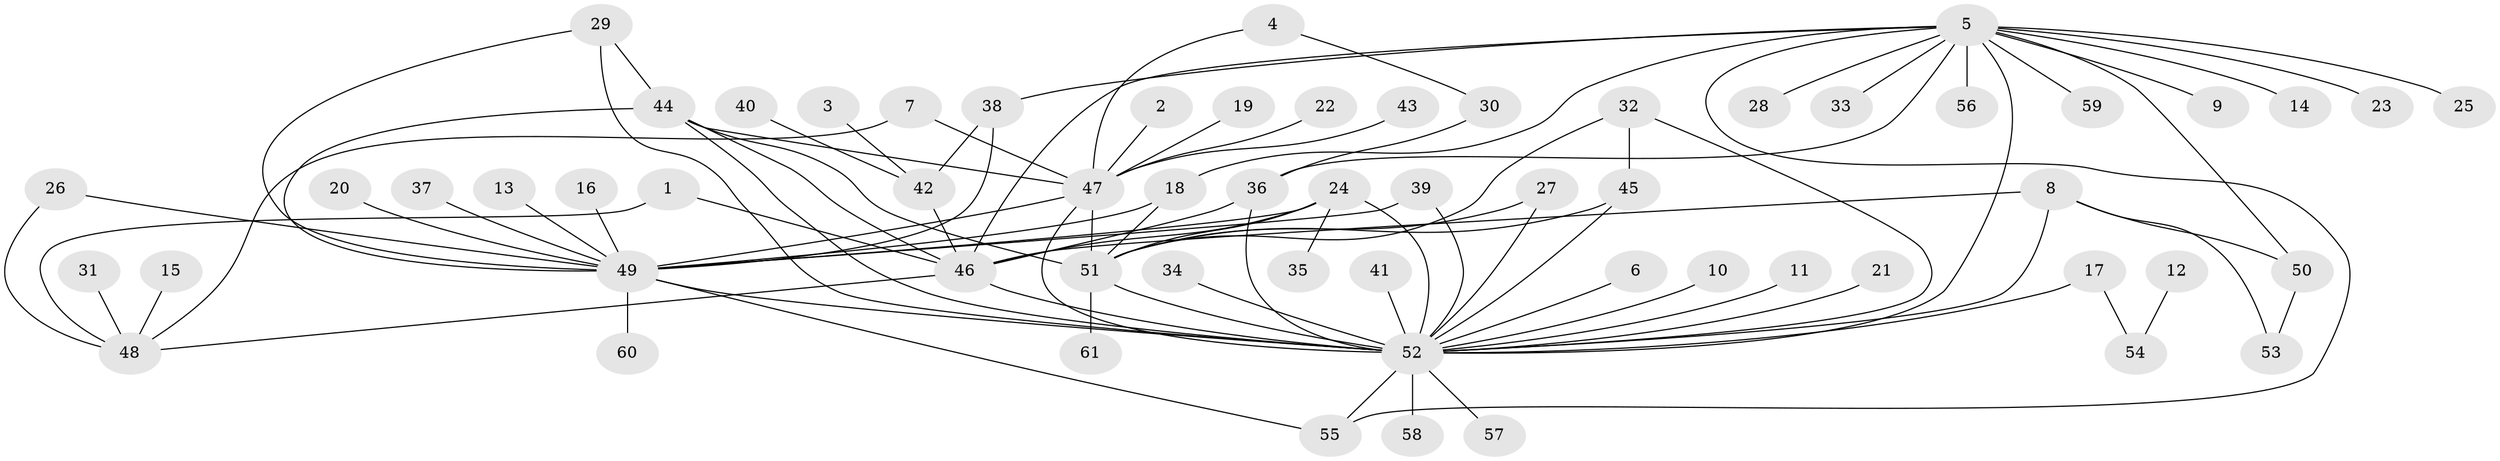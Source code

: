 // original degree distribution, {4: 0.0743801652892562, 13: 0.008264462809917356, 10: 0.008264462809917356, 24: 0.008264462809917356, 3: 0.1487603305785124, 2: 0.2644628099173554, 8: 0.008264462809917356, 9: 0.008264462809917356, 1: 0.4214876033057851, 5: 0.03305785123966942, 16: 0.008264462809917356, 11: 0.008264462809917356}
// Generated by graph-tools (version 1.1) at 2025/26/03/09/25 03:26:08]
// undirected, 61 vertices, 92 edges
graph export_dot {
graph [start="1"]
  node [color=gray90,style=filled];
  1;
  2;
  3;
  4;
  5;
  6;
  7;
  8;
  9;
  10;
  11;
  12;
  13;
  14;
  15;
  16;
  17;
  18;
  19;
  20;
  21;
  22;
  23;
  24;
  25;
  26;
  27;
  28;
  29;
  30;
  31;
  32;
  33;
  34;
  35;
  36;
  37;
  38;
  39;
  40;
  41;
  42;
  43;
  44;
  45;
  46;
  47;
  48;
  49;
  50;
  51;
  52;
  53;
  54;
  55;
  56;
  57;
  58;
  59;
  60;
  61;
  1 -- 46 [weight=1.0];
  1 -- 48 [weight=1.0];
  2 -- 47 [weight=1.0];
  3 -- 42 [weight=1.0];
  4 -- 30 [weight=1.0];
  4 -- 47 [weight=1.0];
  5 -- 9 [weight=1.0];
  5 -- 14 [weight=1.0];
  5 -- 18 [weight=1.0];
  5 -- 23 [weight=1.0];
  5 -- 25 [weight=1.0];
  5 -- 28 [weight=1.0];
  5 -- 33 [weight=1.0];
  5 -- 36 [weight=1.0];
  5 -- 38 [weight=1.0];
  5 -- 46 [weight=1.0];
  5 -- 50 [weight=1.0];
  5 -- 52 [weight=1.0];
  5 -- 55 [weight=1.0];
  5 -- 56 [weight=1.0];
  5 -- 59 [weight=1.0];
  6 -- 52 [weight=1.0];
  7 -- 47 [weight=1.0];
  7 -- 48 [weight=1.0];
  8 -- 46 [weight=1.0];
  8 -- 50 [weight=1.0];
  8 -- 52 [weight=1.0];
  8 -- 53 [weight=1.0];
  10 -- 52 [weight=1.0];
  11 -- 52 [weight=1.0];
  12 -- 54 [weight=1.0];
  13 -- 49 [weight=1.0];
  15 -- 48 [weight=1.0];
  16 -- 49 [weight=1.0];
  17 -- 52 [weight=1.0];
  17 -- 54 [weight=1.0];
  18 -- 49 [weight=1.0];
  18 -- 51 [weight=1.0];
  19 -- 47 [weight=1.0];
  20 -- 49 [weight=1.0];
  21 -- 52 [weight=1.0];
  22 -- 47 [weight=1.0];
  24 -- 35 [weight=1.0];
  24 -- 46 [weight=1.0];
  24 -- 49 [weight=1.0];
  24 -- 51 [weight=2.0];
  24 -- 52 [weight=1.0];
  26 -- 48 [weight=1.0];
  26 -- 49 [weight=1.0];
  27 -- 51 [weight=1.0];
  27 -- 52 [weight=1.0];
  29 -- 44 [weight=1.0];
  29 -- 49 [weight=1.0];
  29 -- 52 [weight=1.0];
  30 -- 36 [weight=1.0];
  31 -- 48 [weight=1.0];
  32 -- 45 [weight=1.0];
  32 -- 51 [weight=1.0];
  32 -- 52 [weight=1.0];
  34 -- 52 [weight=1.0];
  36 -- 46 [weight=1.0];
  36 -- 52 [weight=2.0];
  37 -- 49 [weight=1.0];
  38 -- 42 [weight=1.0];
  38 -- 49 [weight=1.0];
  39 -- 49 [weight=1.0];
  39 -- 52 [weight=1.0];
  40 -- 42 [weight=1.0];
  41 -- 52 [weight=1.0];
  42 -- 46 [weight=1.0];
  43 -- 47 [weight=1.0];
  44 -- 46 [weight=1.0];
  44 -- 47 [weight=1.0];
  44 -- 49 [weight=1.0];
  44 -- 51 [weight=1.0];
  44 -- 52 [weight=1.0];
  45 -- 51 [weight=1.0];
  45 -- 52 [weight=1.0];
  46 -- 48 [weight=1.0];
  46 -- 52 [weight=3.0];
  47 -- 49 [weight=1.0];
  47 -- 51 [weight=1.0];
  47 -- 52 [weight=1.0];
  49 -- 52 [weight=1.0];
  49 -- 55 [weight=1.0];
  49 -- 60 [weight=1.0];
  50 -- 53 [weight=1.0];
  51 -- 52 [weight=1.0];
  51 -- 61 [weight=1.0];
  52 -- 55 [weight=1.0];
  52 -- 57 [weight=1.0];
  52 -- 58 [weight=1.0];
}
